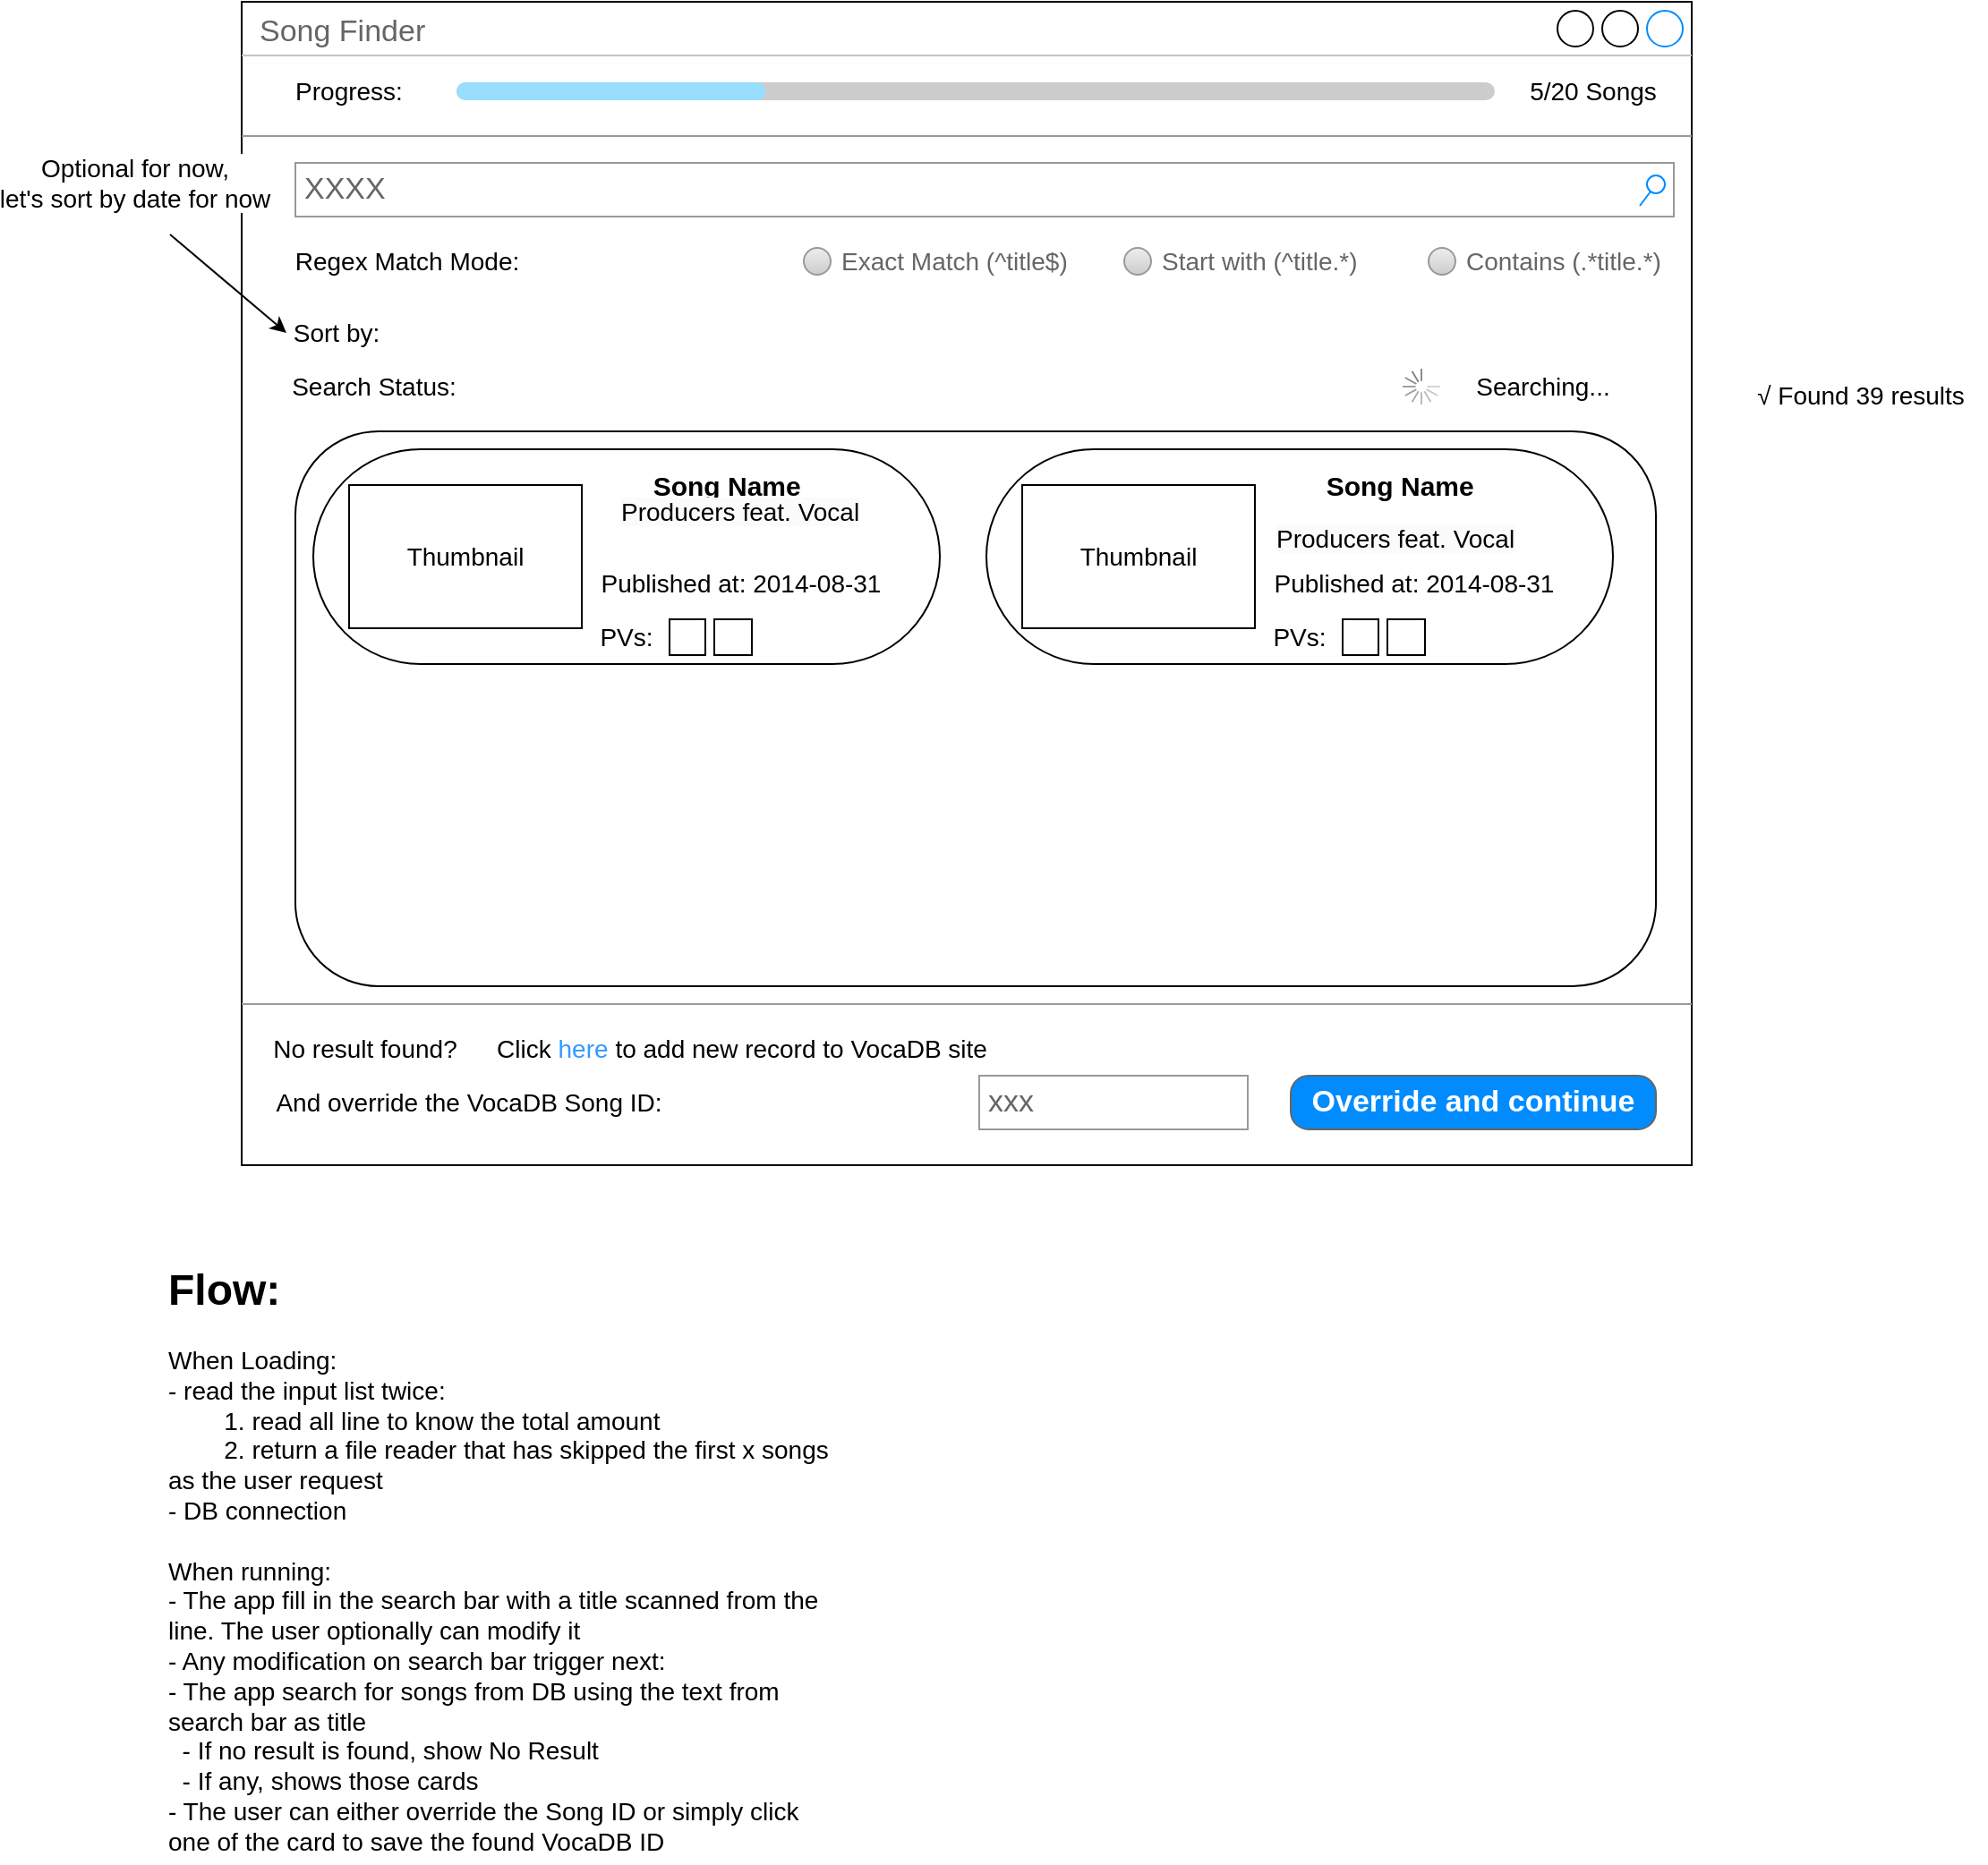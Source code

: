 <mxfile version="22.1.8" type="device">
  <diagram name="Page-1" id="Z9su-IpZnA1WicuIkTZz">
    <mxGraphModel dx="1509" dy="891" grid="1" gridSize="10" guides="1" tooltips="1" connect="1" arrows="1" fold="1" page="1" pageScale="1" pageWidth="827" pageHeight="1169" math="0" shadow="0">
      <root>
        <mxCell id="0" />
        <mxCell id="1" parent="0" />
        <mxCell id="SqRquksW2nZ5C89mBwd1-2" value="Song Finder" style="strokeWidth=1;shadow=0;dashed=0;align=center;html=1;shape=mxgraph.mockup.containers.window;align=left;verticalAlign=top;spacingLeft=8;strokeColor2=#008cff;strokeColor3=#c4c4c4;fontColor=#666666;mainText=;fontSize=17;labelBackgroundColor=none;whiteSpace=wrap;" parent="1" vertex="1">
          <mxGeometry x="236" y="40" width="810" height="650" as="geometry" />
        </mxCell>
        <mxCell id="pZRUgpaE8gb7qNiZiESH-1" value="" style="verticalLabelPosition=bottom;shadow=0;dashed=0;align=center;html=1;verticalAlign=top;strokeWidth=1;shape=mxgraph.mockup.misc.progressBar;fillColor=#cccccc;strokeColor=none;fillColor2=#99ddff;barPos=29.782;" parent="1" vertex="1">
          <mxGeometry x="356" y="80" width="580" height="20" as="geometry" />
        </mxCell>
        <mxCell id="pZRUgpaE8gb7qNiZiESH-2" value="&lt;font style=&quot;font-size: 14px;&quot;&gt;5/20 Songs&lt;/font&gt;" style="text;html=1;strokeColor=none;fillColor=none;align=center;verticalAlign=middle;whiteSpace=wrap;rounded=0;" parent="1" vertex="1">
          <mxGeometry x="946" y="75" width="90" height="30" as="geometry" />
        </mxCell>
        <mxCell id="pZRUgpaE8gb7qNiZiESH-5" value="XXXX" style="strokeWidth=1;shadow=0;dashed=0;align=center;html=1;shape=mxgraph.mockup.forms.searchBox;strokeColor=#999999;mainText=;strokeColor2=#008cff;fontColor=#666666;fontSize=17;align=left;spacingLeft=3;whiteSpace=wrap;rounded=0;fontFamily=Helvetica;fillColor=none;gradientColor=none;" parent="1" vertex="1">
          <mxGeometry x="266" y="130" width="770" height="30" as="geometry" />
        </mxCell>
        <mxCell id="pZRUgpaE8gb7qNiZiESH-7" value="Progress:" style="text;html=1;strokeColor=none;fillColor=none;align=center;verticalAlign=middle;whiteSpace=wrap;rounded=0;fontSize=14;fontFamily=Helvetica;fontColor=default;" parent="1" vertex="1">
          <mxGeometry x="261" y="75" width="70" height="30" as="geometry" />
        </mxCell>
        <mxCell id="pZRUgpaE8gb7qNiZiESH-8" value="Search Status:" style="text;html=1;strokeColor=none;fillColor=none;align=center;verticalAlign=middle;whiteSpace=wrap;rounded=0;fontSize=14;fontFamily=Helvetica;fontColor=default;" parent="1" vertex="1">
          <mxGeometry x="246.5" y="240" width="126" height="30" as="geometry" />
        </mxCell>
        <mxCell id="pZRUgpaE8gb7qNiZiESH-9" value="" style="verticalLabelPosition=bottom;shadow=0;dashed=0;align=center;html=1;verticalAlign=top;strokeWidth=1;shape=mxgraph.mockup.markup.line;strokeColor=#999999;rounded=0;fontFamily=Helvetica;fontSize=14;fontColor=default;fillColor=none;gradientColor=none;" parent="1" vertex="1">
          <mxGeometry x="236" y="105" width="810" height="20" as="geometry" />
        </mxCell>
        <mxCell id="pZRUgpaE8gb7qNiZiESH-10" value="" style="rounded=1;whiteSpace=wrap;html=1;fontFamily=Helvetica;fontSize=14;fontColor=default;fillColor=none;gradientColor=none;" parent="1" vertex="1">
          <mxGeometry x="266" y="280" width="760" height="310" as="geometry" />
        </mxCell>
        <mxCell id="pZRUgpaE8gb7qNiZiESH-11" value="" style="verticalLabelPosition=bottom;shadow=0;dashed=0;align=center;html=1;verticalAlign=top;strokeWidth=1;shape=mxgraph.mockup.markup.line;strokeColor=#999999;rounded=0;fontFamily=Helvetica;fontSize=14;fontColor=default;fillColor=none;gradientColor=none;" parent="1" vertex="1">
          <mxGeometry x="236" y="590" width="810" height="20" as="geometry" />
        </mxCell>
        <mxCell id="pZRUgpaE8gb7qNiZiESH-12" value="No result found?" style="text;html=1;strokeColor=none;fillColor=none;align=center;verticalAlign=middle;whiteSpace=wrap;rounded=0;fontSize=14;fontFamily=Helvetica;fontColor=default;" parent="1" vertex="1">
          <mxGeometry x="250" y="610" width="110" height="30" as="geometry" />
        </mxCell>
        <mxCell id="pZRUgpaE8gb7qNiZiESH-13" value="And override the VocaDB Song ID:" style="text;html=1;strokeColor=none;fillColor=none;align=center;verticalAlign=middle;whiteSpace=wrap;rounded=0;fontSize=14;fontFamily=Helvetica;fontColor=default;" parent="1" vertex="1">
          <mxGeometry x="248" y="640" width="230" height="30" as="geometry" />
        </mxCell>
        <mxCell id="pZRUgpaE8gb7qNiZiESH-14" value="xxx" style="strokeWidth=1;shadow=0;dashed=0;align=center;html=1;shape=mxgraph.mockup.forms.pwField;strokeColor=#999999;mainText=;align=left;fontColor=#666666;fontSize=17;spacingLeft=3;rounded=0;fontFamily=Helvetica;fillColor=none;gradientColor=none;" parent="1" vertex="1">
          <mxGeometry x="648" y="640" width="150" height="30" as="geometry" />
        </mxCell>
        <mxCell id="pZRUgpaE8gb7qNiZiESH-15" value="Override and continue" style="strokeWidth=1;shadow=0;dashed=0;align=center;html=1;shape=mxgraph.mockup.buttons.button;strokeColor=#666666;fontColor=#ffffff;mainText=;buttonStyle=round;fontSize=17;fontStyle=1;fillColor=#008cff;whiteSpace=wrap;rounded=0;fontFamily=Helvetica;" parent="1" vertex="1">
          <mxGeometry x="822" y="640" width="204" height="30" as="geometry" />
        </mxCell>
        <mxCell id="pZRUgpaE8gb7qNiZiESH-16" value="" style="rounded=1;whiteSpace=wrap;html=1;fontFamily=Helvetica;fontSize=14;fontColor=default;fillColor=none;gradientColor=none;arcSize=50;" parent="1" vertex="1">
          <mxGeometry x="276" y="290" width="350" height="120" as="geometry" />
        </mxCell>
        <mxCell id="pZRUgpaE8gb7qNiZiESH-17" value="Thumbnail" style="rounded=0;whiteSpace=wrap;html=1;fontFamily=Helvetica;fontSize=14;fontColor=default;fillColor=none;gradientColor=none;" parent="1" vertex="1">
          <mxGeometry x="296" y="310" width="130" height="80" as="geometry" />
        </mxCell>
        <mxCell id="pZRUgpaE8gb7qNiZiESH-18" value="&lt;b style=&quot;font-size: 15px;&quot;&gt;&amp;nbsp;Song Name&lt;/b&gt;" style="text;html=1;strokeColor=none;fillColor=none;align=center;verticalAlign=middle;whiteSpace=wrap;rounded=0;fontSize=15;fontFamily=Helvetica;fontColor=default;" parent="1" vertex="1">
          <mxGeometry x="460" y="295" width="90" height="30" as="geometry" />
        </mxCell>
        <mxCell id="pZRUgpaE8gb7qNiZiESH-19" value="PVs:" style="text;html=1;strokeColor=none;fillColor=none;align=center;verticalAlign=middle;whiteSpace=wrap;rounded=0;fontSize=14;fontFamily=Helvetica;fontColor=default;" parent="1" vertex="1">
          <mxGeometry x="422" y="380" width="58" height="30" as="geometry" />
        </mxCell>
        <mxCell id="pZRUgpaE8gb7qNiZiESH-20" value="" style="rounded=0;whiteSpace=wrap;html=1;fontFamily=Helvetica;fontSize=14;fontColor=default;fillColor=none;gradientColor=none;" parent="1" vertex="1">
          <mxGeometry x="475" y="385" width="20" height="20" as="geometry" />
        </mxCell>
        <mxCell id="pZRUgpaE8gb7qNiZiESH-21" value="" style="rounded=0;whiteSpace=wrap;html=1;fontFamily=Helvetica;fontSize=14;fontColor=default;fillColor=none;gradientColor=none;" parent="1" vertex="1">
          <mxGeometry x="500" y="385" width="21" height="20" as="geometry" />
        </mxCell>
        <mxCell id="FWy4HQQSJREB0Mu0vMbK-1" value="&lt;span style=&quot;color: rgb(0, 0, 0); font-family: Helvetica; font-size: 14px; font-style: normal; font-variant-ligatures: normal; font-variant-caps: normal; font-weight: 400; letter-spacing: normal; orphans: 2; text-align: center; text-indent: 0px; text-transform: none; widows: 2; word-spacing: 0px; -webkit-text-stroke-width: 0px; background-color: rgb(251, 251, 251); text-decoration-thickness: initial; text-decoration-style: initial; text-decoration-color: initial; float: none; display: inline !important;&quot;&gt;Producers feat. Vocal&lt;/span&gt;" style="text;whiteSpace=wrap;html=1;fontSize=14;" parent="1" vertex="1">
          <mxGeometry x="446" y="310" width="170" height="40" as="geometry" />
        </mxCell>
        <mxCell id="qXwGblJqF237bT5NVIZt-1" value="Published at: 2014-08-31" style="text;html=1;strokeColor=none;fillColor=none;align=center;verticalAlign=middle;whiteSpace=wrap;rounded=0;fontSize=14;" parent="1" vertex="1">
          <mxGeometry x="424" y="350" width="182" height="30" as="geometry" />
        </mxCell>
        <mxCell id="lM5ClQp3Q17mZf645Zi1-1" value="" style="rounded=1;whiteSpace=wrap;html=1;fontFamily=Helvetica;fontSize=14;fontColor=default;fillColor=none;gradientColor=none;arcSize=50;" parent="1" vertex="1">
          <mxGeometry x="652" y="290" width="350" height="120" as="geometry" />
        </mxCell>
        <mxCell id="lM5ClQp3Q17mZf645Zi1-2" value="Thumbnail" style="rounded=0;whiteSpace=wrap;html=1;fontFamily=Helvetica;fontSize=14;fontColor=default;fillColor=none;gradientColor=none;" parent="1" vertex="1">
          <mxGeometry x="672" y="310" width="130" height="80" as="geometry" />
        </mxCell>
        <mxCell id="lM5ClQp3Q17mZf645Zi1-3" value="&lt;b style=&quot;font-size: 15px;&quot;&gt;&amp;nbsp;Song Name&lt;/b&gt;" style="text;html=1;strokeColor=none;fillColor=none;align=center;verticalAlign=middle;whiteSpace=wrap;rounded=0;fontSize=15;fontFamily=Helvetica;fontColor=default;" parent="1" vertex="1">
          <mxGeometry x="836" y="295" width="90" height="30" as="geometry" />
        </mxCell>
        <mxCell id="lM5ClQp3Q17mZf645Zi1-4" value="PVs:" style="text;html=1;strokeColor=none;fillColor=none;align=center;verticalAlign=middle;whiteSpace=wrap;rounded=0;fontSize=14;fontFamily=Helvetica;fontColor=default;" parent="1" vertex="1">
          <mxGeometry x="798" y="380" width="58" height="30" as="geometry" />
        </mxCell>
        <mxCell id="lM5ClQp3Q17mZf645Zi1-5" value="" style="rounded=0;whiteSpace=wrap;html=1;fontFamily=Helvetica;fontSize=14;fontColor=default;fillColor=none;gradientColor=none;" parent="1" vertex="1">
          <mxGeometry x="851" y="385" width="20" height="20" as="geometry" />
        </mxCell>
        <mxCell id="lM5ClQp3Q17mZf645Zi1-6" value="" style="rounded=0;whiteSpace=wrap;html=1;fontFamily=Helvetica;fontSize=14;fontColor=default;fillColor=none;gradientColor=none;" parent="1" vertex="1">
          <mxGeometry x="876" y="385" width="21" height="20" as="geometry" />
        </mxCell>
        <mxCell id="lM5ClQp3Q17mZf645Zi1-7" value="&lt;span style=&quot;color: rgb(0, 0, 0); font-family: Helvetica; font-size: 14px; font-style: normal; font-variant-ligatures: normal; font-variant-caps: normal; font-weight: 400; letter-spacing: normal; orphans: 2; text-align: center; text-indent: 0px; text-transform: none; widows: 2; word-spacing: 0px; -webkit-text-stroke-width: 0px; background-color: rgb(251, 251, 251); text-decoration-thickness: initial; text-decoration-style: initial; text-decoration-color: initial; float: none; display: inline !important;&quot;&gt;Producers feat. Vocal&lt;/span&gt;" style="text;whiteSpace=wrap;html=1;fontSize=14;" parent="1" vertex="1">
          <mxGeometry x="812" y="325" width="170" height="40" as="geometry" />
        </mxCell>
        <mxCell id="lM5ClQp3Q17mZf645Zi1-8" value="Published at: 2014-08-31" style="text;html=1;strokeColor=none;fillColor=none;align=center;verticalAlign=middle;whiteSpace=wrap;rounded=0;fontSize=14;" parent="1" vertex="1">
          <mxGeometry x="800" y="350" width="182" height="30" as="geometry" />
        </mxCell>
        <mxCell id="lM5ClQp3Q17mZf645Zi1-9" value="&lt;h1&gt;Flow:&lt;/h1&gt;&lt;div style=&quot;font-size: 14px;&quot;&gt;When Loading:&lt;/div&gt;&lt;div style=&quot;font-size: 14px;&quot;&gt;&lt;font style=&quot;font-size: 14px;&quot;&gt;- read the input list twice:&lt;/font&gt;&lt;/div&gt;&lt;div style=&quot;font-size: 14px;&quot;&gt;&lt;font style=&quot;font-size: 14px;&quot;&gt;&lt;span style=&quot;white-space: pre;&quot;&gt;&#x9;&lt;/span&gt;1. read all line to know the total amount&lt;br&gt;&lt;/font&gt;&lt;/div&gt;&lt;div style=&quot;font-size: 14px;&quot;&gt;&lt;font style=&quot;font-size: 14px;&quot;&gt;&lt;span style=&quot;white-space: pre;&quot;&gt;&#x9;&lt;/span&gt;2. return a file reader that has skipped the first x songs as the user request&lt;/font&gt;&lt;br&gt;&lt;/div&gt;&lt;div style=&quot;font-size: 14px;&quot;&gt;&lt;font style=&quot;font-size: 14px;&quot;&gt;- DB connection&lt;/font&gt;&lt;/div&gt;&lt;div style=&quot;font-size: 14px;&quot;&gt;&lt;font style=&quot;font-size: 14px;&quot;&gt;&lt;br&gt;&lt;/font&gt;&lt;/div&gt;&lt;div style=&quot;font-size: 14px;&quot;&gt;&lt;font style=&quot;font-size: 14px;&quot;&gt;When running:&lt;/font&gt;&lt;/div&gt;&lt;div style=&quot;font-size: 14px;&quot;&gt;&lt;font style=&quot;font-size: 14px;&quot;&gt;- The app fill in the search bar with a title scanned from the line. The user optionally can modify it&lt;/font&gt;&lt;/div&gt;&lt;div style=&quot;font-size: 14px;&quot;&gt;&lt;font style=&quot;font-size: 14px;&quot;&gt;- Any modification on search bar trigger next:&lt;/font&gt;&lt;/div&gt;&lt;div style=&quot;font-size: 14px;&quot;&gt;&lt;font style=&quot;font-size: 14px;&quot;&gt;- The app search for songs from DB using the text from search bar as title&lt;/font&gt;&lt;/div&gt;&lt;div style=&quot;font-size: 14px;&quot;&gt;&amp;nbsp; - If no result is found, show No Result&lt;/div&gt;&lt;div style=&quot;font-size: 14px;&quot;&gt;&amp;nbsp; - If any, shows those cards&lt;/div&gt;&lt;div style=&quot;font-size: 14px;&quot;&gt;- The user can either override the Song ID or simply click one of the card to save the found VocaDB ID&lt;/div&gt;" style="text;html=1;strokeColor=none;fillColor=none;spacing=5;spacingTop=-20;whiteSpace=wrap;overflow=hidden;rounded=0;" parent="1" vertex="1">
          <mxGeometry x="190" y="740" width="386" height="340" as="geometry" />
        </mxCell>
        <mxCell id="lM5ClQp3Q17mZf645Zi1-10" value="" style="verticalLabelPosition=bottom;shadow=0;dashed=0;align=center;html=1;verticalAlign=top;strokeWidth=1;shape=mxgraph.mockup.misc.loading_circle_2;pointerEvents=1" parent="1" vertex="1">
          <mxGeometry x="884.5" y="245" width="21" height="20" as="geometry" />
        </mxCell>
        <mxCell id="NflNl1GVBrQC60GzZ1ls-4" value="√ Found 39 results" style="text;html=1;align=center;verticalAlign=middle;resizable=0;points=[];autosize=1;strokeColor=none;fillColor=none;fontSize=14;" parent="1" vertex="1">
          <mxGeometry x="1070" y="245" width="140" height="30" as="geometry" />
        </mxCell>
        <mxCell id="NflNl1GVBrQC60GzZ1ls-5" value="Regex Match Mode:" style="text;html=1;strokeColor=none;fillColor=none;align=center;verticalAlign=middle;whiteSpace=wrap;rounded=0;fontSize=14;fontFamily=Helvetica;fontColor=default;" parent="1" vertex="1">
          <mxGeometry x="261" y="170" width="135" height="30" as="geometry" />
        </mxCell>
        <mxCell id="NflNl1GVBrQC60GzZ1ls-6" value="&lt;font style=&quot;font-size: 14px;&quot;&gt;Exact Match (^title$)&lt;/font&gt;" style="shape=ellipse;fillColor=#eeeeee;strokeColor=#999999;gradientColor=#cccccc;html=1;align=left;spacingLeft=4;fontSize=14;fontColor=#666666;labelPosition=right;shadow=0;rounded=0;verticalAlign=middle;fontFamily=Helvetica;" parent="1" vertex="1">
          <mxGeometry x="550" y="177.5" width="15" height="15" as="geometry" />
        </mxCell>
        <mxCell id="NflNl1GVBrQC60GzZ1ls-7" value="&lt;font style=&quot;font-size: 14px;&quot;&gt;Start with (^title.*)&lt;/font&gt;" style="shape=ellipse;fillColor=#eeeeee;strokeColor=#999999;gradientColor=#cccccc;html=1;align=left;spacingLeft=4;fontSize=14;fontColor=#666666;labelPosition=right;shadow=0;rounded=0;verticalAlign=middle;fontFamily=Helvetica;" parent="1" vertex="1">
          <mxGeometry x="729" y="177.5" width="15" height="15" as="geometry" />
        </mxCell>
        <mxCell id="NflNl1GVBrQC60GzZ1ls-8" value="&lt;font style=&quot;font-size: 14px;&quot;&gt;Contains (.*title.*)&lt;/font&gt;" style="shape=ellipse;fillColor=#eeeeee;strokeColor=#999999;gradientColor=#cccccc;html=1;align=left;spacingLeft=4;fontSize=14;fontColor=#666666;labelPosition=right;shadow=0;rounded=0;verticalAlign=middle;fontFamily=Helvetica;" parent="1" vertex="1">
          <mxGeometry x="899" y="177.5" width="15" height="15" as="geometry" />
        </mxCell>
        <mxCell id="NflNl1GVBrQC60GzZ1ls-9" value="Sort by:" style="text;html=1;strokeColor=none;fillColor=none;align=center;verticalAlign=middle;whiteSpace=wrap;rounded=0;fontSize=14;fontFamily=Helvetica;fontColor=default;" parent="1" vertex="1">
          <mxGeometry x="261" y="210" width="56" height="30" as="geometry" />
        </mxCell>
        <mxCell id="NflNl1GVBrQC60GzZ1ls-10" value="Searching..." style="text;html=1;strokeColor=none;fillColor=none;align=center;verticalAlign=middle;whiteSpace=wrap;rounded=0;fontSize=14;fontFamily=Helvetica;fontColor=default;" parent="1" vertex="1">
          <mxGeometry x="900" y="240" width="126" height="30" as="geometry" />
        </mxCell>
        <mxCell id="NflNl1GVBrQC60GzZ1ls-12" value="" style="endArrow=classic;html=1;rounded=0;fontFamily=Helvetica;fontSize=14;fontColor=default;entryX=0;entryY=0.5;entryDx=0;entryDy=0;" parent="1" target="NflNl1GVBrQC60GzZ1ls-9" edge="1">
          <mxGeometry width="50" height="50" relative="1" as="geometry">
            <mxPoint x="196" y="170" as="sourcePoint" />
            <mxPoint x="206" y="260" as="targetPoint" />
          </mxGeometry>
        </mxCell>
        <mxCell id="NflNl1GVBrQC60GzZ1ls-13" value="Optional for now,&lt;br&gt;let&#39;s sort by date for now" style="edgeLabel;html=1;align=center;verticalAlign=middle;resizable=0;points=[];fontSize=14;fontFamily=Helvetica;fontColor=default;" parent="NflNl1GVBrQC60GzZ1ls-12" vertex="1" connectable="0">
          <mxGeometry x="-0.584" y="-1" relative="1" as="geometry">
            <mxPoint x="-33" y="-41" as="offset" />
          </mxGeometry>
        </mxCell>
        <mxCell id="9b4cRwLbUm540S3hyYDz-1" value="&lt;font style=&quot;font-size: 14px;&quot;&gt;Click &lt;font color=&quot;#3399ff&quot;&gt;here &lt;/font&gt;to add new record to VocaDB site&lt;/font&gt;" style="text;html=1;align=center;verticalAlign=middle;resizable=0;points=[];autosize=1;strokeColor=none;fillColor=none;" vertex="1" parent="1">
          <mxGeometry x="365" y="610" width="300" height="30" as="geometry" />
        </mxCell>
      </root>
    </mxGraphModel>
  </diagram>
</mxfile>
